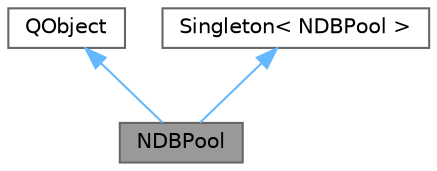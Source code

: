 digraph "NDBPool"
{
 // LATEX_PDF_SIZE
  bgcolor="transparent";
  edge [fontname=Helvetica,fontsize=10,labelfontname=Helvetica,labelfontsize=10];
  node [fontname=Helvetica,fontsize=10,shape=box,height=0.2,width=0.4];
  Node1 [id="Node000001",label="NDBPool",height=0.2,width=0.4,color="gray40", fillcolor="grey60", style="filled", fontcolor="black",tooltip="The NDBPool class 数据库连接池库的接口文档"];
  Node2 -> Node1 [id="edge1_Node000001_Node000002",dir="back",color="steelblue1",style="solid",tooltip=" "];
  Node2 [id="Node000002",label="QObject",height=0.2,width=0.4,color="gray40", fillcolor="white", style="filled",tooltip=" "];
  Node3 -> Node1 [id="edge2_Node000001_Node000003",dir="back",color="steelblue1",style="solid",tooltip=" "];
  Node3 [id="Node000003",label="Singleton\< NDBPool \>",height=0.2,width=0.4,color="gray40", fillcolor="white", style="filled",URL="$class_singleton.html",tooltip=" "];
}
